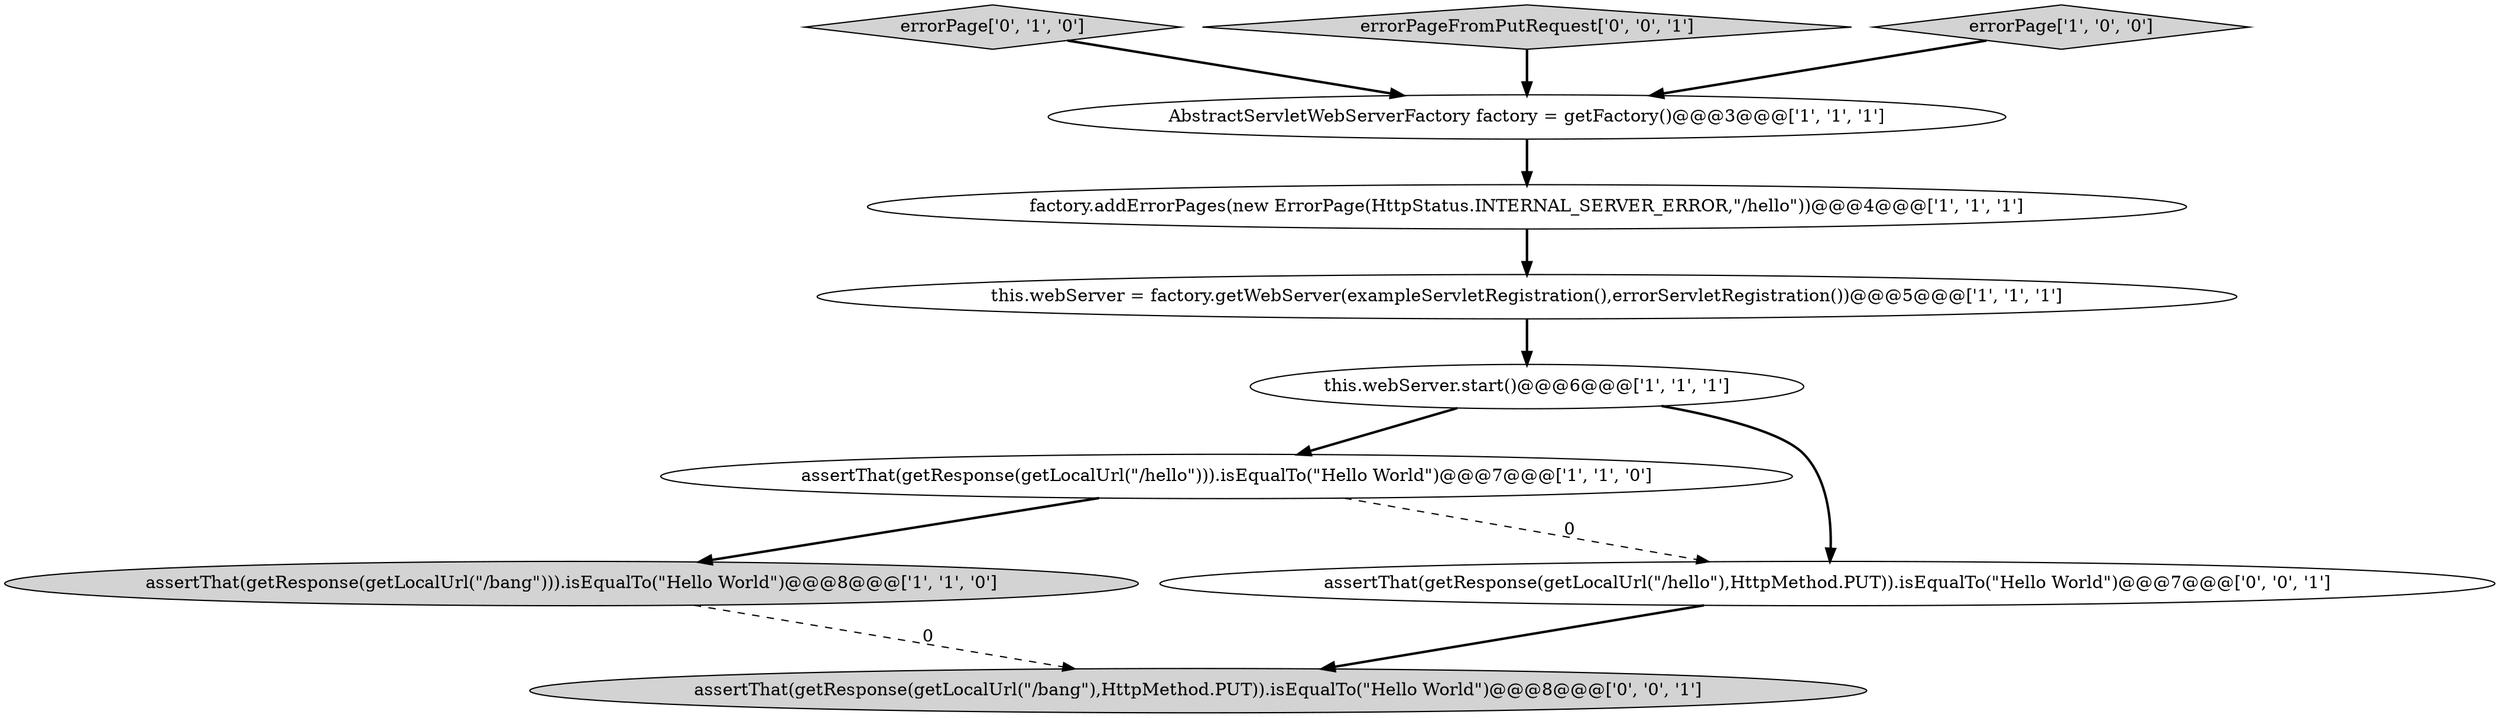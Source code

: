 digraph {
1 [style = filled, label = "factory.addErrorPages(new ErrorPage(HttpStatus.INTERNAL_SERVER_ERROR,\"/hello\"))@@@4@@@['1', '1', '1']", fillcolor = white, shape = ellipse image = "AAA0AAABBB1BBB"];
6 [style = filled, label = "assertThat(getResponse(getLocalUrl(\"/hello\"))).isEqualTo(\"Hello World\")@@@7@@@['1', '1', '0']", fillcolor = white, shape = ellipse image = "AAA0AAABBB1BBB"];
2 [style = filled, label = "this.webServer.start()@@@6@@@['1', '1', '1']", fillcolor = white, shape = ellipse image = "AAA0AAABBB1BBB"];
10 [style = filled, label = "assertThat(getResponse(getLocalUrl(\"/hello\"),HttpMethod.PUT)).isEqualTo(\"Hello World\")@@@7@@@['0', '0', '1']", fillcolor = white, shape = ellipse image = "AAA0AAABBB3BBB"];
3 [style = filled, label = "assertThat(getResponse(getLocalUrl(\"/bang\"))).isEqualTo(\"Hello World\")@@@8@@@['1', '1', '0']", fillcolor = lightgray, shape = ellipse image = "AAA0AAABBB1BBB"];
7 [style = filled, label = "errorPage['0', '1', '0']", fillcolor = lightgray, shape = diamond image = "AAA0AAABBB2BBB"];
5 [style = filled, label = "this.webServer = factory.getWebServer(exampleServletRegistration(),errorServletRegistration())@@@5@@@['1', '1', '1']", fillcolor = white, shape = ellipse image = "AAA0AAABBB1BBB"];
8 [style = filled, label = "errorPageFromPutRequest['0', '0', '1']", fillcolor = lightgray, shape = diamond image = "AAA0AAABBB3BBB"];
4 [style = filled, label = "AbstractServletWebServerFactory factory = getFactory()@@@3@@@['1', '1', '1']", fillcolor = white, shape = ellipse image = "AAA0AAABBB1BBB"];
9 [style = filled, label = "assertThat(getResponse(getLocalUrl(\"/bang\"),HttpMethod.PUT)).isEqualTo(\"Hello World\")@@@8@@@['0', '0', '1']", fillcolor = lightgray, shape = ellipse image = "AAA0AAABBB3BBB"];
0 [style = filled, label = "errorPage['1', '0', '0']", fillcolor = lightgray, shape = diamond image = "AAA0AAABBB1BBB"];
1->5 [style = bold, label=""];
6->3 [style = bold, label=""];
5->2 [style = bold, label=""];
4->1 [style = bold, label=""];
10->9 [style = bold, label=""];
8->4 [style = bold, label=""];
7->4 [style = bold, label=""];
3->9 [style = dashed, label="0"];
2->10 [style = bold, label=""];
0->4 [style = bold, label=""];
2->6 [style = bold, label=""];
6->10 [style = dashed, label="0"];
}
